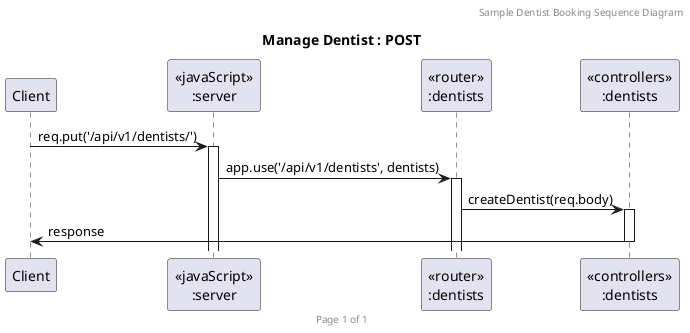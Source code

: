 @startuml Manage Dentist - PUT

header Sample Dentist Booking Sequence Diagram
footer Page %page% of %lastpage%
title "Manage Dentist : POST"

participant "Client" as client
participant "<<javaScript>>\n:server" as server
participant "<<router>>\n:dentists" as routerDentists
participant "<<controllers>>\n:dentists" as controllersDentists

' PUT - Update a dentist
client->server ++: req.put('/api/v1/dentists/')
server->routerDentists ++: app.use('/api/v1/dentists', dentists)
routerDentists -> controllersDentists ++: createDentist(req.body)
controllersDentists->client --: response

@enduml